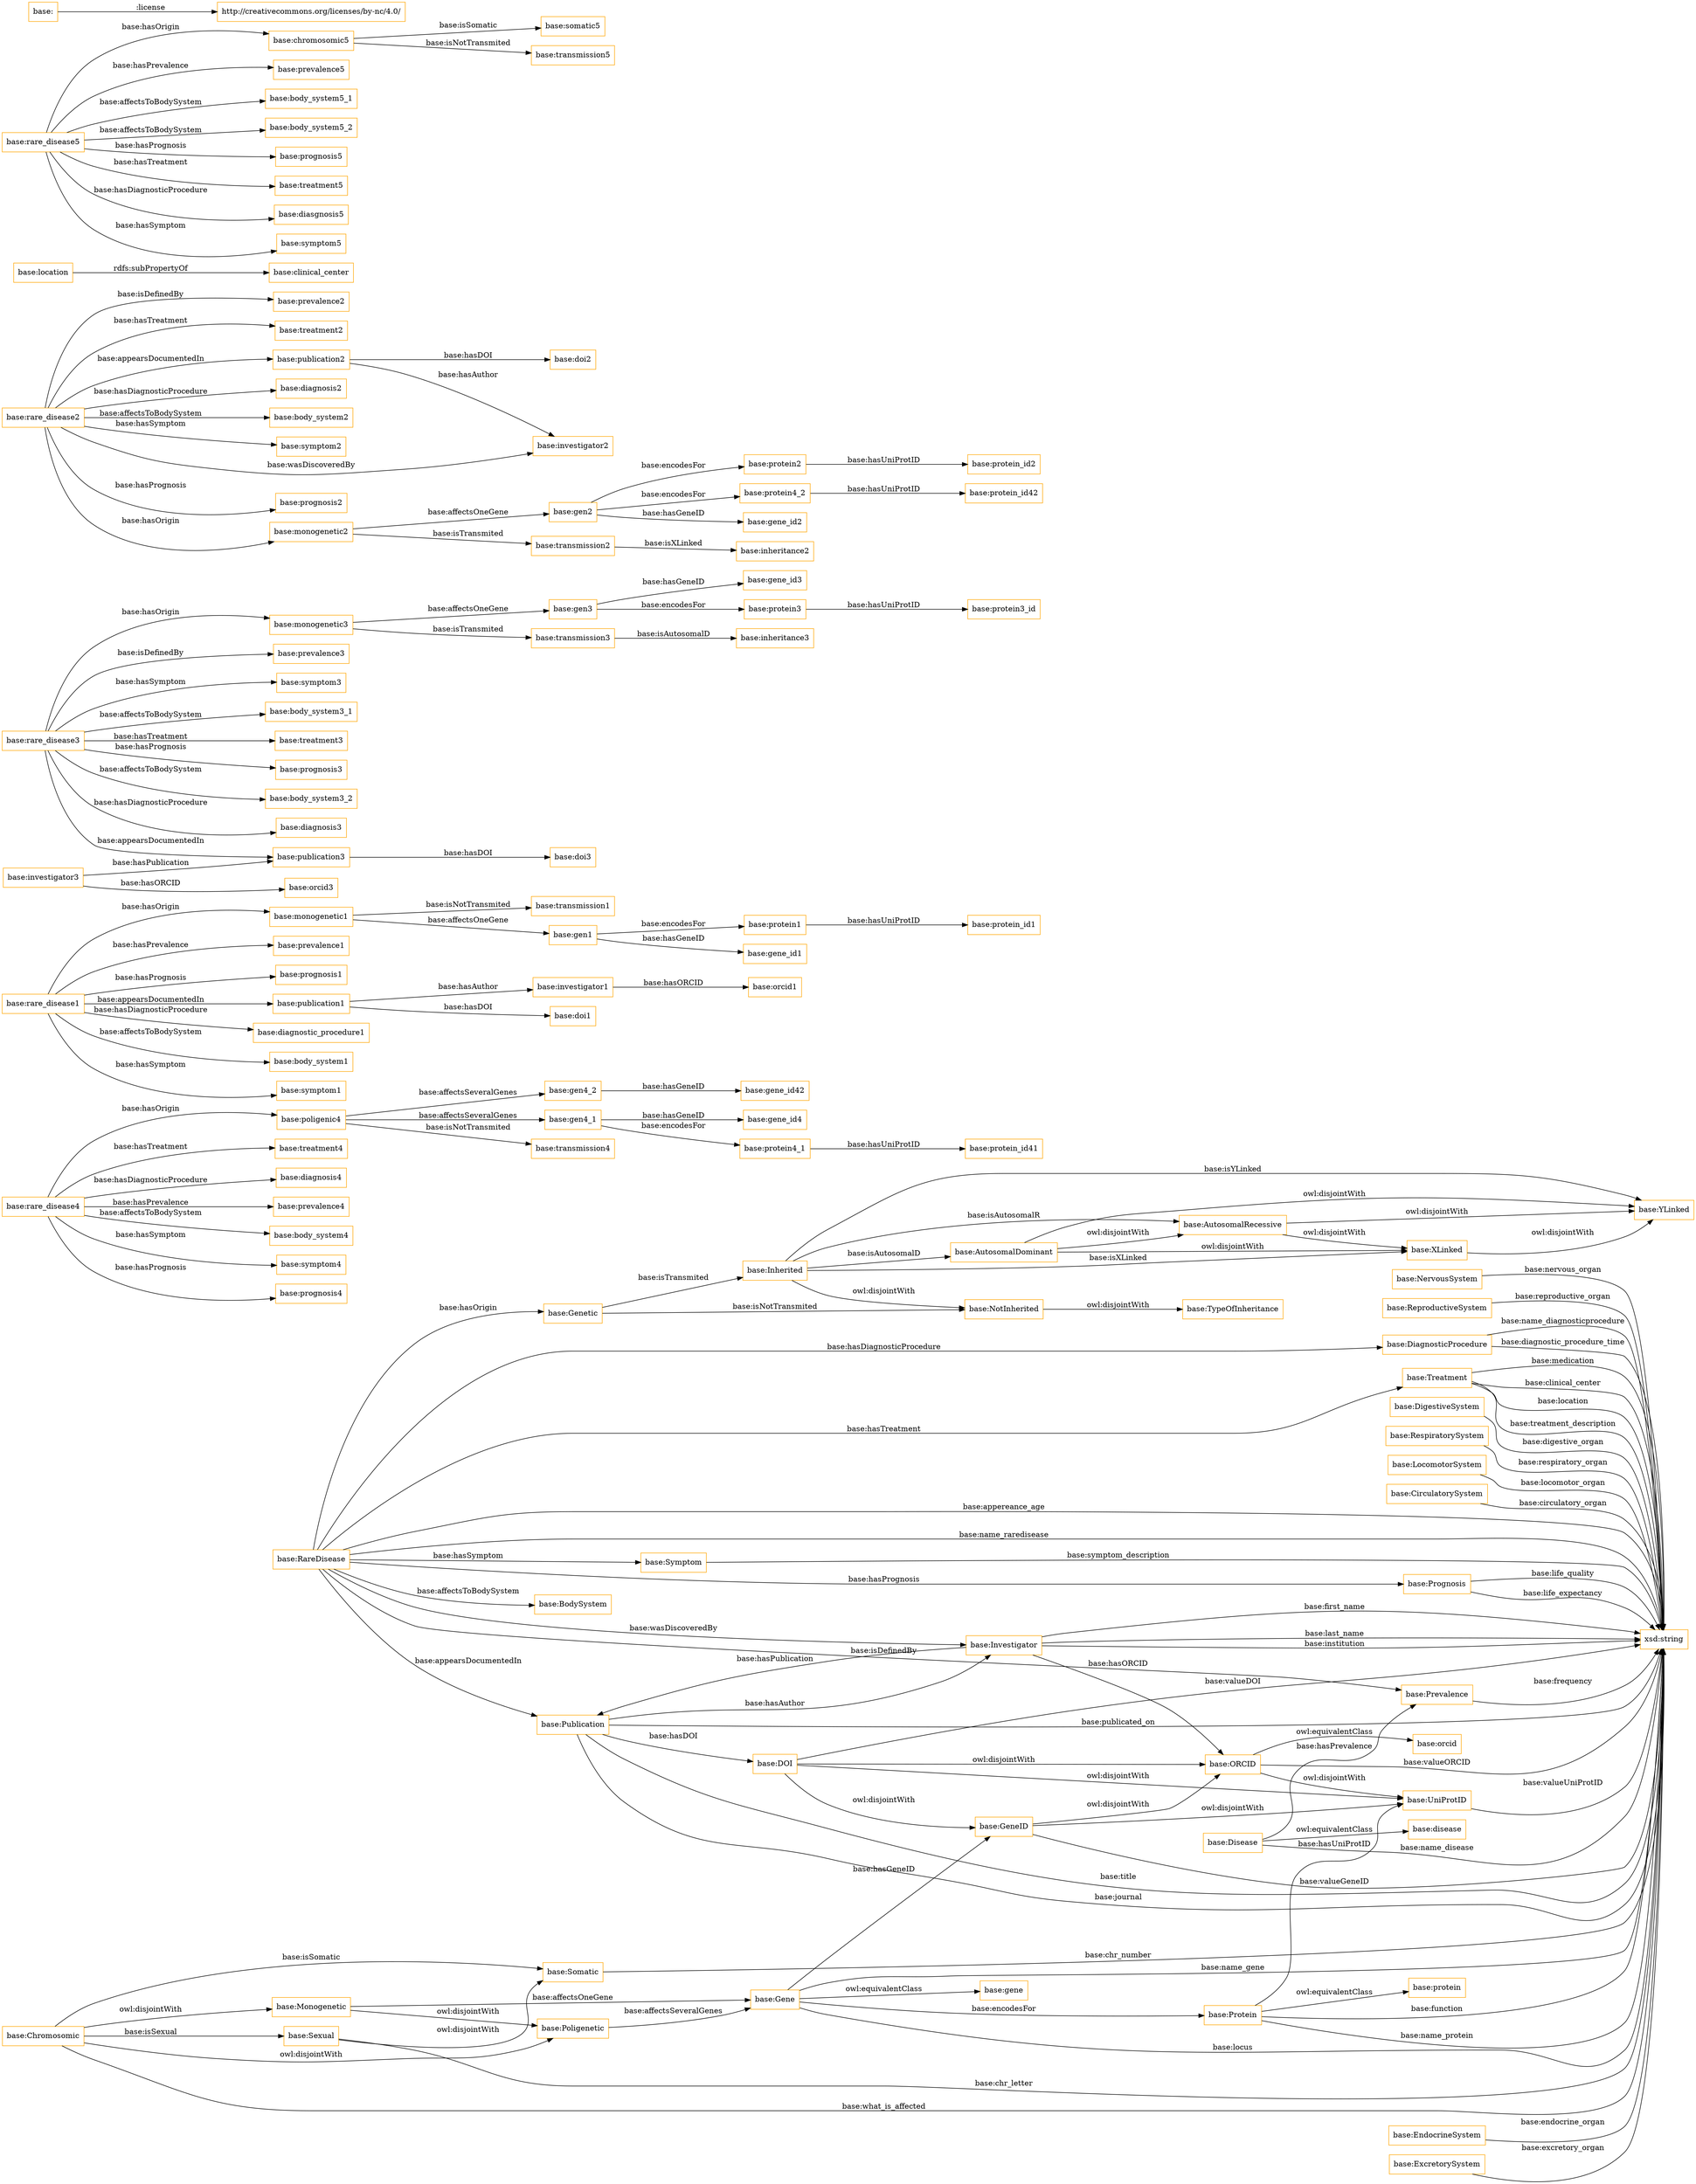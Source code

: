 digraph ar2dtool_diagram { 
rankdir=LR;
size="1501"
node [shape = rectangle, color="orange"]; "base:NervousSystem" "base:ReproductiveSystem" "base:ORCID" "base:GeneID" "base:protein" "base:AutosomalRecessive" "base:DOI" "base:EndocrineSystem" "base:disease" "base:BodySystem" "base:Somatic" "base:gene" "base:ExcretorySystem" "base:Monogenetic" "base:Symptom" "base:Prognosis" "base:DigestiveSystem" "base:Chromosomic" "base:XLinked" "base:Poligenetic" "base:NotInherited" "base:Publication" "base:AutosomalDominant" "base:Sexual" "base:TypeOfInheritance" "base:DiagnosticProcedure" "base:Disease" "base:RespiratorySystem" "base:Treatment" "base:Genetic" "base:LocomotorSystem" "base:orcid" "base:Prevalence" "base:UniProtID" "base:Inherited" "base:Gene" "base:Protein" "base:Investigator" "base:RareDisease" "base:CirculatorySystem" "base:YLinked" ; /*classes style*/
	"base:Inherited" -> "base:NotInherited" [ label = "owl:disjointWith" ];
	"base:Gene" -> "base:gene" [ label = "owl:equivalentClass" ];
	"base:gen4_2" -> "base:gene_id42" [ label = "base:hasGeneID" ];
	"base:investigator1" -> "base:orcid1" [ label = "base:hasORCID" ];
	"base:Disease" -> "base:disease" [ label = "owl:equivalentClass" ];
	"base:rare_disease3" -> "base:body_system3_1" [ label = "base:affectsToBodySystem" ];
	"base:rare_disease3" -> "base:treatment3" [ label = "base:hasTreatment" ];
	"base:rare_disease3" -> "base:prognosis3" [ label = "base:hasPrognosis" ];
	"base:rare_disease3" -> "base:body_system3_2" [ label = "base:affectsToBodySystem" ];
	"base:rare_disease3" -> "base:diagnosis3" [ label = "base:hasDiagnosticProcedure" ];
	"base:rare_disease3" -> "base:monogenetic3" [ label = "base:hasOrigin" ];
	"base:rare_disease3" -> "base:prevalence3" [ label = "base:isDefinedBy" ];
	"base:rare_disease3" -> "base:publication3" [ label = "base:appearsDocumentedIn" ];
	"base:rare_disease3" -> "base:symptom3" [ label = "base:hasSymptom" ];
	"base:protein1" -> "base:protein_id1" [ label = "base:hasUniProtID" ];
	"base:monogenetic1" -> "base:transmission1" [ label = "base:isNotTransmited" ];
	"base:monogenetic1" -> "base:gen1" [ label = "base:affectsOneGene" ];
	"base:AutosomalRecessive" -> "base:YLinked" [ label = "owl:disjointWith" ];
	"base:AutosomalRecessive" -> "base:XLinked" [ label = "owl:disjointWith" ];
	"base:Sexual" -> "base:Somatic" [ label = "owl:disjointWith" ];
	"base:gen4_1" -> "base:gene_id4" [ label = "base:hasGeneID" ];
	"base:gen4_1" -> "base:protein4_1" [ label = "base:encodesFor" ];
	"base:ORCID" -> "base:UniProtID" [ label = "owl:disjointWith" ];
	"base:ORCID" -> "base:orcid" [ label = "owl:equivalentClass" ];
	"base:Monogenetic" -> "base:Poligenetic" [ label = "owl:disjointWith" ];
	"base:rare_disease2" -> "base:prevalence2" [ label = "base:isDefinedBy" ];
	"base:rare_disease2" -> "base:treatment2" [ label = "base:hasTreatment" ];
	"base:rare_disease2" -> "base:publication2" [ label = "base:appearsDocumentedIn" ];
	"base:rare_disease2" -> "base:diagnosis2" [ label = "base:hasDiagnosticProcedure" ];
	"base:rare_disease2" -> "base:body_system2" [ label = "base:affectsToBodySystem" ];
	"base:rare_disease2" -> "base:symptom2" [ label = "base:hasSymptom" ];
	"base:rare_disease2" -> "base:investigator2" [ label = "base:wasDiscoveredBy" ];
	"base:rare_disease2" -> "base:prognosis2" [ label = "base:hasPrognosis" ];
	"base:rare_disease2" -> "base:monogenetic2" [ label = "base:hasOrigin" ];
	"base:transmission3" -> "base:inheritance3" [ label = "base:isAutosomalD" ];
	"base:protein4_2" -> "base:protein_id42" [ label = "base:hasUniProtID" ];
	"base:location" -> "base:clinical_center" [ label = "rdfs:subPropertyOf" ];
	"base:publication3" -> "base:doi3" [ label = "base:hasDOI" ];
	"base:XLinked" -> "base:YLinked" [ label = "owl:disjointWith" ];
	"base:rare_disease1" -> "base:prevalence1" [ label = "base:hasPrevalence" ];
	"base:rare_disease1" -> "base:prognosis1" [ label = "base:hasPrognosis" ];
	"base:rare_disease1" -> "base:publication1" [ label = "base:appearsDocumentedIn" ];
	"base:rare_disease1" -> "base:diagnostic_procedure1" [ label = "base:hasDiagnosticProcedure" ];
	"base:rare_disease1" -> "base:body_system1" [ label = "base:affectsToBodySystem" ];
	"base:rare_disease1" -> "base:symptom1" [ label = "base:hasSymptom" ];
	"base:rare_disease1" -> "base:monogenetic1" [ label = "base:hasOrigin" ];
	"base:chromosomic5" -> "base:somatic5" [ label = "base:isSomatic" ];
	"base:chromosomic5" -> "base:transmission5" [ label = "base:isNotTransmited" ];
	"base:Chromosomic" -> "base:Poligenetic" [ label = "owl:disjointWith" ];
	"base:Chromosomic" -> "base:Monogenetic" [ label = "owl:disjointWith" ];
	"base:GeneID" -> "base:UniProtID" [ label = "owl:disjointWith" ];
	"base:GeneID" -> "base:ORCID" [ label = "owl:disjointWith" ];
	"base:gen3" -> "base:gene_id3" [ label = "base:hasGeneID" ];
	"base:gen3" -> "base:protein3" [ label = "base:encodesFor" ];
	"base:transmission2" -> "base:inheritance2" [ label = "base:isXLinked" ];
	"base:protein4_1" -> "base:protein_id41" [ label = "base:hasUniProtID" ];
	"base:publication2" -> "base:doi2" [ label = "base:hasDOI" ];
	"base:publication2" -> "base:investigator2" [ label = "base:hasAuthor" ];
	"base:Protein" -> "base:protein" [ label = "owl:equivalentClass" ];
	"base:gen2" -> "base:gene_id2" [ label = "base:hasGeneID" ];
	"base:gen2" -> "base:protein4_2" [ label = "base:encodesFor" ];
	"base:gen2" -> "base:protein2" [ label = "base:encodesFor" ];
	"base:DOI" -> "base:UniProtID" [ label = "owl:disjointWith" ];
	"base:DOI" -> "base:ORCID" [ label = "owl:disjointWith" ];
	"base:DOI" -> "base:GeneID" [ label = "owl:disjointWith" ];
	"base:investigator3" -> "base:publication3" [ label = "base:hasPublication" ];
	"base:investigator3" -> "base:orcid3" [ label = "base:hasORCID" ];
	"base:rare_disease5" -> "base:prevalence5" [ label = "base:hasPrevalence" ];
	"base:rare_disease5" -> "base:body_system5_1" [ label = "base:affectsToBodySystem" ];
	"base:rare_disease5" -> "base:body_system5_2" [ label = "base:affectsToBodySystem" ];
	"base:rare_disease5" -> "base:prognosis5" [ label = "base:hasPrognosis" ];
	"base:rare_disease5" -> "base:treatment5" [ label = "base:hasTreatment" ];
	"base:rare_disease5" -> "base:chromosomic5" [ label = "base:hasOrigin" ];
	"base:rare_disease5" -> "base:diasgnosis5" [ label = "base:hasDiagnosticProcedure" ];
	"base:rare_disease5" -> "base:symptom5" [ label = "base:hasSymptom" ];
	"base:publication1" -> "base:doi1" [ label = "base:hasDOI" ];
	"base:publication1" -> "base:investigator1" [ label = "base:hasAuthor" ];
	"base:protein3" -> "base:protein3_id" [ label = "base:hasUniProtID" ];
	"base:monogenetic3" -> "base:transmission3" [ label = "base:isTransmited" ];
	"base:monogenetic3" -> "base:gen3" [ label = "base:affectsOneGene" ];
	"base:poligenic4" -> "base:transmission4" [ label = "base:isNotTransmited" ];
	"base:poligenic4" -> "base:gen4_2" [ label = "base:affectsSeveralGenes" ];
	"base:poligenic4" -> "base:gen4_1" [ label = "base:affectsSeveralGenes" ];
	"base:gen1" -> "base:gene_id1" [ label = "base:hasGeneID" ];
	"base:gen1" -> "base:protein1" [ label = "base:encodesFor" ];
	"base:rare_disease4" -> "base:treatment4" [ label = "base:hasTreatment" ];
	"base:rare_disease4" -> "base:diagnosis4" [ label = "base:hasDiagnosticProcedure" ];
	"base:rare_disease4" -> "base:poligenic4" [ label = "base:hasOrigin" ];
	"base:rare_disease4" -> "base:prevalence4" [ label = "base:hasPrevalence" ];
	"base:rare_disease4" -> "base:body_system4" [ label = "base:affectsToBodySystem" ];
	"base:rare_disease4" -> "base:symptom4" [ label = "base:hasSymptom" ];
	"base:rare_disease4" -> "base:prognosis4" [ label = "base:hasPrognosis" ];
	"base:" -> "http://creativecommons.org/licenses/by-nc/4.0/" [ label = ":license" ];
	"base:protein2" -> "base:protein_id2" [ label = "base:hasUniProtID" ];
	"base:monogenetic2" -> "base:transmission2" [ label = "base:isTransmited" ];
	"base:monogenetic2" -> "base:gen2" [ label = "base:affectsOneGene" ];
	"base:AutosomalDominant" -> "base:YLinked" [ label = "owl:disjointWith" ];
	"base:AutosomalDominant" -> "base:XLinked" [ label = "owl:disjointWith" ];
	"base:AutosomalDominant" -> "base:AutosomalRecessive" [ label = "owl:disjointWith" ];
	"base:NotInherited" -> "base:TypeOfInheritance" [ label = "owl:disjointWith" ];
	"base:Inherited" -> "base:XLinked" [ label = "base:isXLinked" ];
	"base:Treatment" -> "xsd:string" [ label = "base:location" ];
	"base:Symptom" -> "xsd:string" [ label = "base:symptom_description" ];
	"base:Chromosomic" -> "base:Somatic" [ label = "base:isSomatic" ];
	"base:Investigator" -> "xsd:string" [ label = "base:last_name" ];
	"base:Protein" -> "xsd:string" [ label = "base:name_protein" ];
	"base:NervousSystem" -> "xsd:string" [ label = "base:nervous_organ" ];
	"base:Poligenetic" -> "base:Gene" [ label = "base:affectsSeveralGenes" ];
	"base:Investigator" -> "xsd:string" [ label = "base:institution" ];
	"base:RareDisease" -> "base:Symptom" [ label = "base:hasSymptom" ];
	"base:RareDisease" -> "base:Publication" [ label = "base:appearsDocumentedIn" ];
	"base:Chromosomic" -> "base:Sexual" [ label = "base:isSexual" ];
	"base:Sexual" -> "xsd:string" [ label = "base:chr_letter" ];
	"base:DiagnosticProcedure" -> "xsd:string" [ label = "base:name_diagnosticprocedure" ];
	"base:Publication" -> "base:DOI" [ label = "base:hasDOI" ];
	"base:Protein" -> "xsd:string" [ label = "base:function" ];
	"base:Inherited" -> "base:AutosomalDominant" [ label = "base:isAutosomalD" ];
	"base:Prognosis" -> "xsd:string" [ label = "base:life_quality" ];
	"base:LocomotorSystem" -> "xsd:string" [ label = "base:locomotor_organ" ];
	"base:Prevalence" -> "xsd:string" [ label = "base:frequency" ];
	"base:Protein" -> "base:UniProtID" [ label = "base:hasUniProtID" ];
	"base:RareDisease" -> "xsd:string" [ label = "base:appereance_age" ];
	"base:Investigator" -> "xsd:string" [ label = "base:first_name" ];
	"base:Genetic" -> "base:NotInherited" [ label = "base:isNotTransmited" ];
	"base:RareDisease" -> "base:Genetic" [ label = "base:hasOrigin" ];
	"base:RareDisease" -> "base:Treatment" [ label = "base:hasTreatment" ];
	"base:Gene" -> "base:GeneID" [ label = "base:hasGeneID" ];
	"base:UniProtID" -> "xsd:string" [ label = "base:valueUniProtID" ];
	"base:Prognosis" -> "xsd:string" [ label = "base:life_expectancy" ];
	"base:Inherited" -> "base:AutosomalRecessive" [ label = "base:isAutosomalR" ];
	"base:Chromosomic" -> "xsd:string" [ label = "base:what_is_affected" ];
	"base:Gene" -> "base:Protein" [ label = "base:encodesFor" ];
	"base:RespiratorySystem" -> "xsd:string" [ label = "base:respiratory_organ" ];
	"base:Disease" -> "base:Prevalence" [ label = "base:hasPrevalence" ];
	"base:Treatment" -> "xsd:string" [ label = "base:treatment_description" ];
	"base:RareDisease" -> "base:Prevalence" [ label = "base:isDefinedBy" ];
	"base:Gene" -> "xsd:string" [ label = "base:locus" ];
	"base:ExcretorySystem" -> "xsd:string" [ label = "base:excretory_organ" ];
	"base:Publication" -> "xsd:string" [ label = "base:publicated_on" ];
	"base:DigestiveSystem" -> "xsd:string" [ label = "base:digestive_organ" ];
	"base:DOI" -> "xsd:string" [ label = "base:valueDOI" ];
	"base:Genetic" -> "base:Inherited" [ label = "base:isTransmited" ];
	"base:RareDisease" -> "base:BodySystem" [ label = "base:affectsToBodySystem" ];
	"base:CirculatorySystem" -> "xsd:string" [ label = "base:circulatory_organ" ];
	"base:RareDisease" -> "xsd:string" [ label = "base:name_raredisease" ];
	"base:Treatment" -> "xsd:string" [ label = "base:medication" ];
	"base:Investigator" -> "base:ORCID" [ label = "base:hasORCID" ];
	"base:Monogenetic" -> "base:Gene" [ label = "base:affectsOneGene" ];
	"base:RareDisease" -> "base:DiagnosticProcedure" [ label = "base:hasDiagnosticProcedure" ];
	"base:Publication" -> "xsd:string" [ label = "base:title" ];
	"base:RareDisease" -> "base:Prognosis" [ label = "base:hasPrognosis" ];
	"base:Disease" -> "xsd:string" [ label = "base:name_disease" ];
	"base:DiagnosticProcedure" -> "xsd:string" [ label = "base:diagnostic_procedure_time" ];
	"base:Gene" -> "xsd:string" [ label = "base:name_gene" ];
	"base:Treatment" -> "xsd:string" [ label = "base:clinical_center" ];
	"base:Inherited" -> "base:YLinked" [ label = "base:isYLinked" ];
	"base:Publication" -> "xsd:string" [ label = "base:journal" ];
	"base:ORCID" -> "xsd:string" [ label = "base:valueORCID" ];
	"base:EndocrineSystem" -> "xsd:string" [ label = "base:endocrine_organ" ];
	"base:Somatic" -> "xsd:string" [ label = "base:chr_number" ];
	"base:Publication" -> "base:Investigator" [ label = "base:hasAuthor" ];
	"base:RareDisease" -> "base:Investigator" [ label = "base:wasDiscoveredBy" ];
	"base:GeneID" -> "xsd:string" [ label = "base:valueGeneID" ];
	"base:ReproductiveSystem" -> "xsd:string" [ label = "base:reproductive_organ" ];
	"base:Investigator" -> "base:Publication" [ label = "base:hasPublication" ];

}
